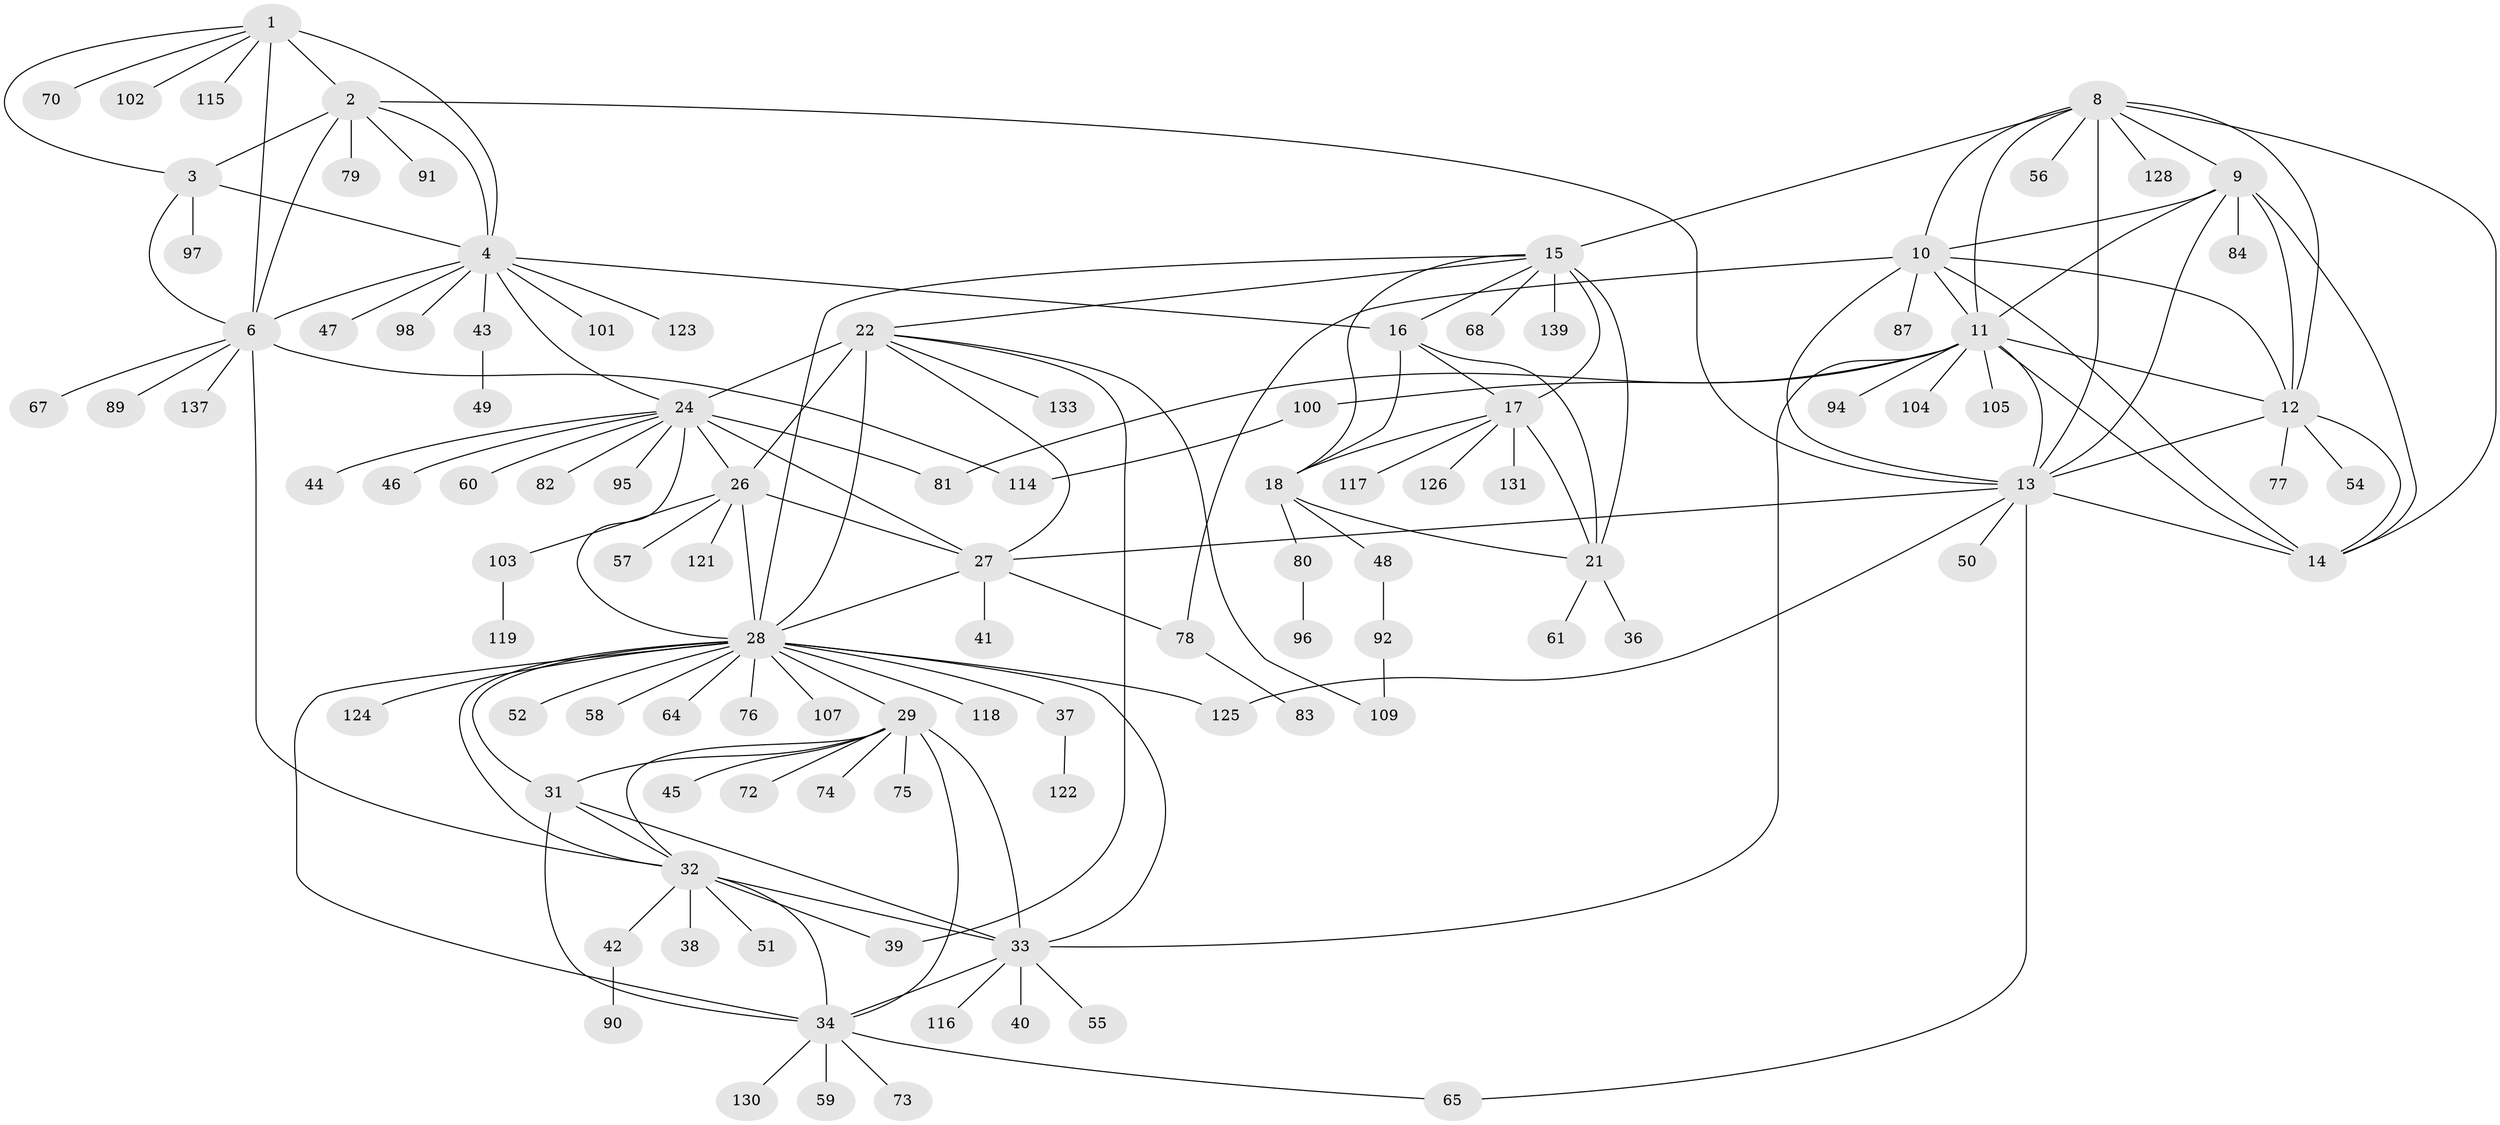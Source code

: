 // Generated by graph-tools (version 1.1) at 2025/24/03/03/25 07:24:13]
// undirected, 106 vertices, 161 edges
graph export_dot {
graph [start="1"]
  node [color=gray90,style=filled];
  1 [super="+7"];
  2 [super="+106"];
  3 [super="+88"];
  4 [super="+5"];
  6 [super="+63"];
  8 [super="+138"];
  9 [super="+53"];
  10 [super="+93"];
  11 [super="+141"];
  12 [super="+85"];
  13 [super="+113"];
  14 [super="+134"];
  15 [super="+19"];
  16 [super="+62"];
  17 [super="+20"];
  18 [super="+71"];
  21 [super="+135"];
  22 [super="+23"];
  24 [super="+25"];
  26 [super="+129"];
  27 [super="+108"];
  28 [super="+30"];
  29 [super="+99"];
  31;
  32 [super="+69"];
  33 [super="+66"];
  34 [super="+35"];
  36;
  37 [super="+136"];
  38;
  39;
  40 [super="+140"];
  41;
  42 [super="+120"];
  43;
  44;
  45 [super="+112"];
  46;
  47;
  48 [super="+86"];
  49;
  50;
  51;
  52;
  54;
  55;
  56;
  57;
  58;
  59;
  60;
  61;
  64;
  65;
  67;
  68;
  70;
  72;
  73;
  74;
  75;
  76;
  77;
  78;
  79;
  80;
  81;
  82;
  83;
  84;
  87;
  89;
  90;
  91;
  92 [super="+110"];
  94;
  95;
  96;
  97;
  98 [super="+132"];
  100;
  101;
  102 [super="+111"];
  103;
  104;
  105;
  107;
  109;
  114;
  115;
  116;
  117;
  118;
  119 [super="+127"];
  121;
  122;
  123;
  124;
  125;
  126;
  128;
  130;
  131;
  133;
  137;
  139;
  1 -- 2 [weight=2];
  1 -- 3 [weight=2];
  1 -- 4 [weight=4];
  1 -- 6 [weight=2];
  1 -- 70;
  1 -- 115;
  1 -- 102;
  2 -- 3;
  2 -- 4 [weight=2];
  2 -- 6;
  2 -- 13;
  2 -- 79;
  2 -- 91;
  3 -- 4 [weight=2];
  3 -- 6;
  3 -- 97;
  4 -- 6 [weight=2];
  4 -- 24;
  4 -- 98;
  4 -- 101;
  4 -- 43;
  4 -- 47;
  4 -- 16;
  4 -- 123;
  6 -- 32;
  6 -- 114;
  6 -- 137;
  6 -- 89;
  6 -- 67;
  8 -- 9;
  8 -- 10;
  8 -- 11;
  8 -- 12;
  8 -- 13;
  8 -- 14;
  8 -- 56;
  8 -- 128;
  8 -- 15;
  9 -- 10;
  9 -- 11;
  9 -- 12;
  9 -- 13;
  9 -- 14;
  9 -- 84;
  10 -- 11;
  10 -- 12;
  10 -- 13;
  10 -- 14;
  10 -- 78;
  10 -- 87;
  11 -- 12;
  11 -- 13;
  11 -- 14;
  11 -- 33;
  11 -- 81;
  11 -- 94;
  11 -- 100;
  11 -- 104;
  11 -- 105;
  12 -- 13;
  12 -- 14;
  12 -- 54;
  12 -- 77;
  13 -- 14;
  13 -- 27;
  13 -- 50;
  13 -- 65;
  13 -- 125;
  15 -- 16 [weight=2];
  15 -- 17 [weight=4];
  15 -- 18 [weight=2];
  15 -- 21 [weight=2];
  15 -- 28;
  15 -- 68;
  15 -- 139;
  15 -- 22;
  16 -- 17 [weight=2];
  16 -- 18;
  16 -- 21;
  17 -- 18 [weight=2];
  17 -- 21 [weight=2];
  17 -- 117;
  17 -- 126;
  17 -- 131;
  18 -- 21;
  18 -- 48;
  18 -- 80;
  21 -- 36;
  21 -- 61;
  22 -- 24 [weight=4];
  22 -- 26 [weight=2];
  22 -- 27 [weight=2];
  22 -- 28 [weight=2];
  22 -- 133;
  22 -- 39;
  22 -- 109;
  24 -- 26 [weight=2];
  24 -- 27 [weight=2];
  24 -- 28 [weight=2];
  24 -- 44;
  24 -- 46;
  24 -- 81;
  24 -- 95;
  24 -- 82;
  24 -- 60;
  26 -- 27;
  26 -- 28;
  26 -- 57;
  26 -- 103;
  26 -- 121;
  27 -- 28;
  27 -- 41;
  27 -- 78;
  28 -- 52;
  28 -- 76;
  28 -- 125;
  28 -- 32;
  28 -- 33;
  28 -- 34 [weight=2];
  28 -- 64;
  28 -- 37;
  28 -- 107;
  28 -- 124;
  28 -- 118;
  28 -- 58;
  28 -- 29;
  28 -- 31;
  29 -- 31;
  29 -- 32;
  29 -- 33;
  29 -- 34 [weight=2];
  29 -- 45;
  29 -- 72;
  29 -- 74;
  29 -- 75;
  31 -- 32;
  31 -- 33;
  31 -- 34 [weight=2];
  32 -- 33;
  32 -- 34 [weight=2];
  32 -- 38;
  32 -- 39;
  32 -- 42;
  32 -- 51;
  33 -- 34 [weight=2];
  33 -- 40;
  33 -- 55;
  33 -- 116;
  34 -- 65;
  34 -- 130;
  34 -- 73;
  34 -- 59;
  37 -- 122;
  42 -- 90;
  43 -- 49;
  48 -- 92;
  78 -- 83;
  80 -- 96;
  92 -- 109;
  100 -- 114;
  103 -- 119;
}
